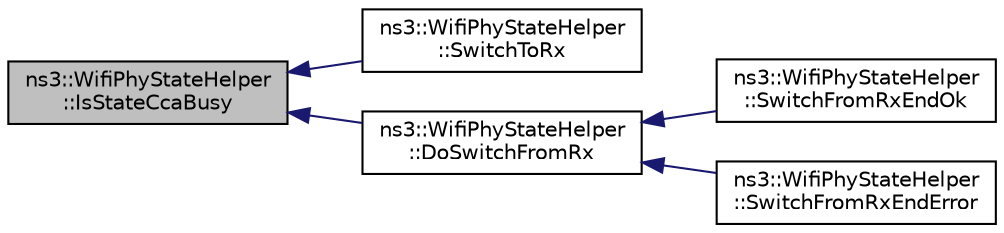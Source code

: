 digraph "ns3::WifiPhyStateHelper::IsStateCcaBusy"
{
  edge [fontname="Helvetica",fontsize="10",labelfontname="Helvetica",labelfontsize="10"];
  node [fontname="Helvetica",fontsize="10",shape=record];
  rankdir="LR";
  Node1 [label="ns3::WifiPhyStateHelper\l::IsStateCcaBusy",height=0.2,width=0.4,color="black", fillcolor="grey75", style="filled", fontcolor="black"];
  Node1 -> Node2 [dir="back",color="midnightblue",fontsize="10",style="solid"];
  Node2 [label="ns3::WifiPhyStateHelper\l::SwitchToRx",height=0.2,width=0.4,color="black", fillcolor="white", style="filled",URL="$d0/d9a/classns3_1_1WifiPhyStateHelper.html#a0f2fc8bb8c61f94606b318bfc78b9003"];
  Node1 -> Node3 [dir="back",color="midnightblue",fontsize="10",style="solid"];
  Node3 [label="ns3::WifiPhyStateHelper\l::DoSwitchFromRx",height=0.2,width=0.4,color="black", fillcolor="white", style="filled",URL="$d0/d9a/classns3_1_1WifiPhyStateHelper.html#a1f57e08c21efb84c6a34a832c19966d8"];
  Node3 -> Node4 [dir="back",color="midnightblue",fontsize="10",style="solid"];
  Node4 [label="ns3::WifiPhyStateHelper\l::SwitchFromRxEndOk",height=0.2,width=0.4,color="black", fillcolor="white", style="filled",URL="$d0/d9a/classns3_1_1WifiPhyStateHelper.html#af0924cd0961ff240d929cf06e42b2f65"];
  Node3 -> Node5 [dir="back",color="midnightblue",fontsize="10",style="solid"];
  Node5 [label="ns3::WifiPhyStateHelper\l::SwitchFromRxEndError",height=0.2,width=0.4,color="black", fillcolor="white", style="filled",URL="$d0/d9a/classns3_1_1WifiPhyStateHelper.html#a1a7ed444914c9669b886853589e71879"];
}
